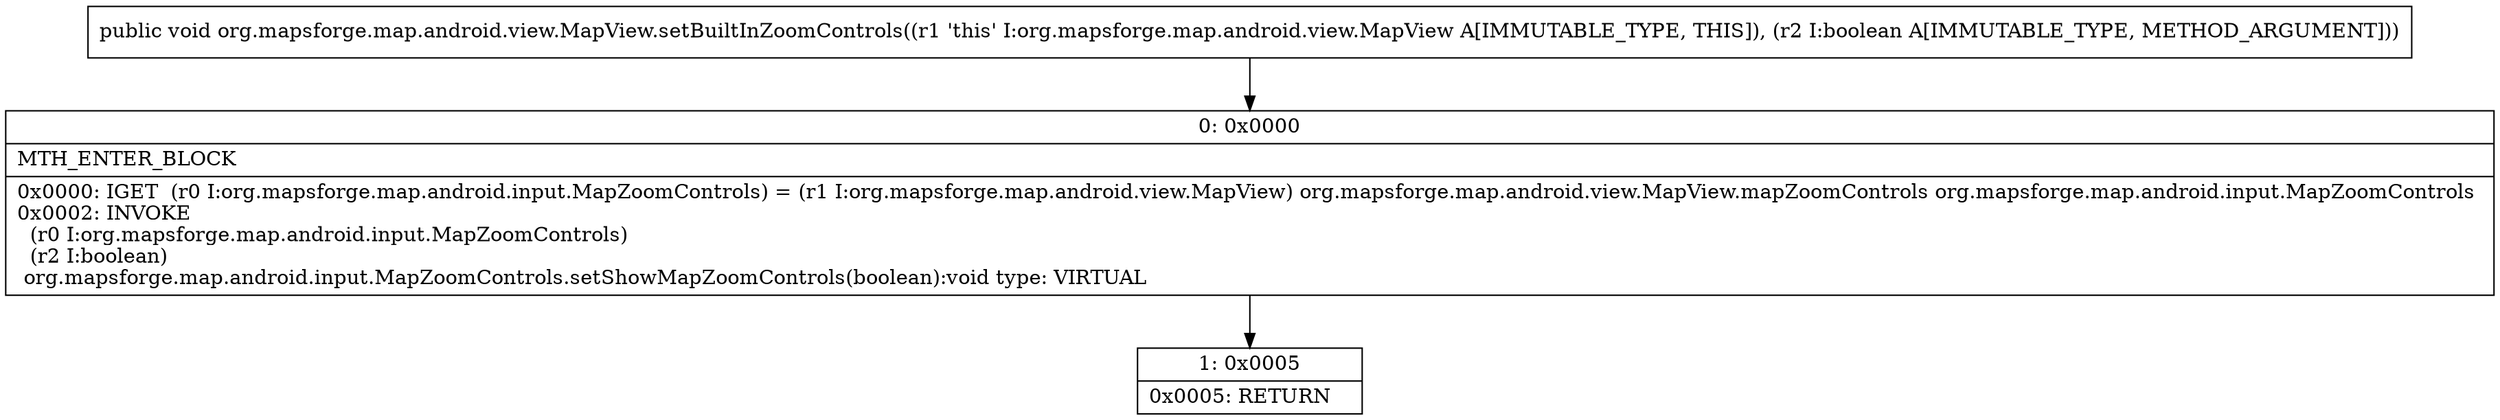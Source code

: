 digraph "CFG fororg.mapsforge.map.android.view.MapView.setBuiltInZoomControls(Z)V" {
Node_0 [shape=record,label="{0\:\ 0x0000|MTH_ENTER_BLOCK\l|0x0000: IGET  (r0 I:org.mapsforge.map.android.input.MapZoomControls) = (r1 I:org.mapsforge.map.android.view.MapView) org.mapsforge.map.android.view.MapView.mapZoomControls org.mapsforge.map.android.input.MapZoomControls \l0x0002: INVOKE  \l  (r0 I:org.mapsforge.map.android.input.MapZoomControls)\l  (r2 I:boolean)\l org.mapsforge.map.android.input.MapZoomControls.setShowMapZoomControls(boolean):void type: VIRTUAL \l}"];
Node_1 [shape=record,label="{1\:\ 0x0005|0x0005: RETURN   \l}"];
MethodNode[shape=record,label="{public void org.mapsforge.map.android.view.MapView.setBuiltInZoomControls((r1 'this' I:org.mapsforge.map.android.view.MapView A[IMMUTABLE_TYPE, THIS]), (r2 I:boolean A[IMMUTABLE_TYPE, METHOD_ARGUMENT])) }"];
MethodNode -> Node_0;
Node_0 -> Node_1;
}

